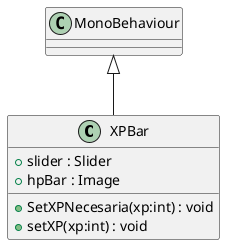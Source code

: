 @startuml
class XPBar {
    + slider : Slider
    + hpBar : Image
    + SetXPNecesaria(xp:int) : void
    + setXP(xp:int) : void
}
MonoBehaviour <|-- XPBar
@enduml
